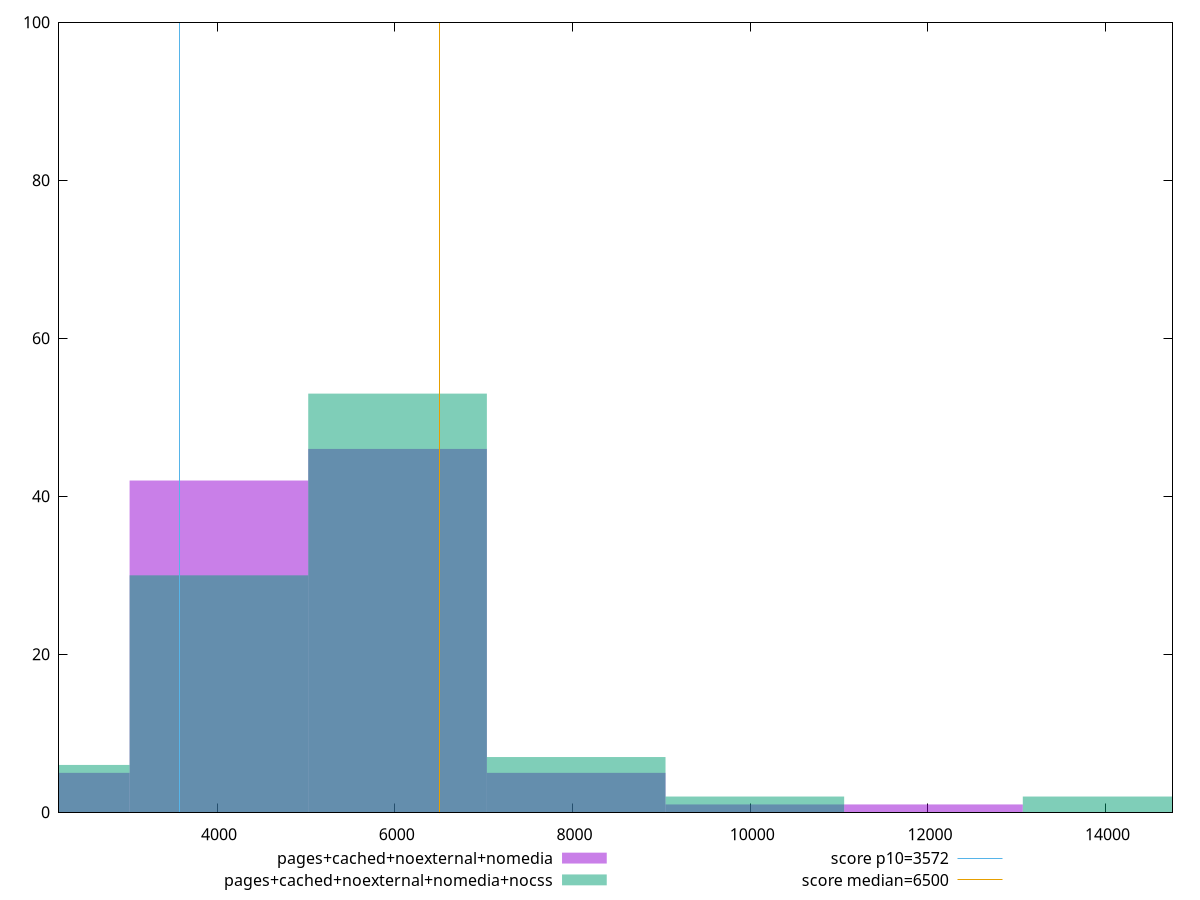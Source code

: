 reset

$pagesCachedNoexternalNomedia <<EOF
6031.450641288551 46
4020.9670941923678 42
8041.9341883847355 5
10052.41773548092 1
2010.4835470961839 5
12062.901282577102 1
EOF

$pagesCachedNoexternalNomediaNocss <<EOF
6031.450641288551 53
4020.9670941923678 30
2010.4835470961839 6
8041.9341883847355 7
14073.384829673287 2
10052.41773548092 2
EOF

set key outside below
set boxwidth 2010.4835470961839
set xrange [2221.2619999999997:14752.912999999999]
set yrange [0:100]
set trange [0:100]
set style fill transparent solid 0.5 noborder

set parametric
set terminal svg size 640, 500 enhanced background rgb 'white'
set output "reprap/first-cpu-idle/comparison/histogram/3_vs_4.svg"

plot $pagesCachedNoexternalNomedia title "pages+cached+noexternal+nomedia" with boxes, \
     $pagesCachedNoexternalNomediaNocss title "pages+cached+noexternal+nomedia+nocss" with boxes, \
     3572,t title "score p10=3572", \
     6500,t title "score median=6500"

reset
